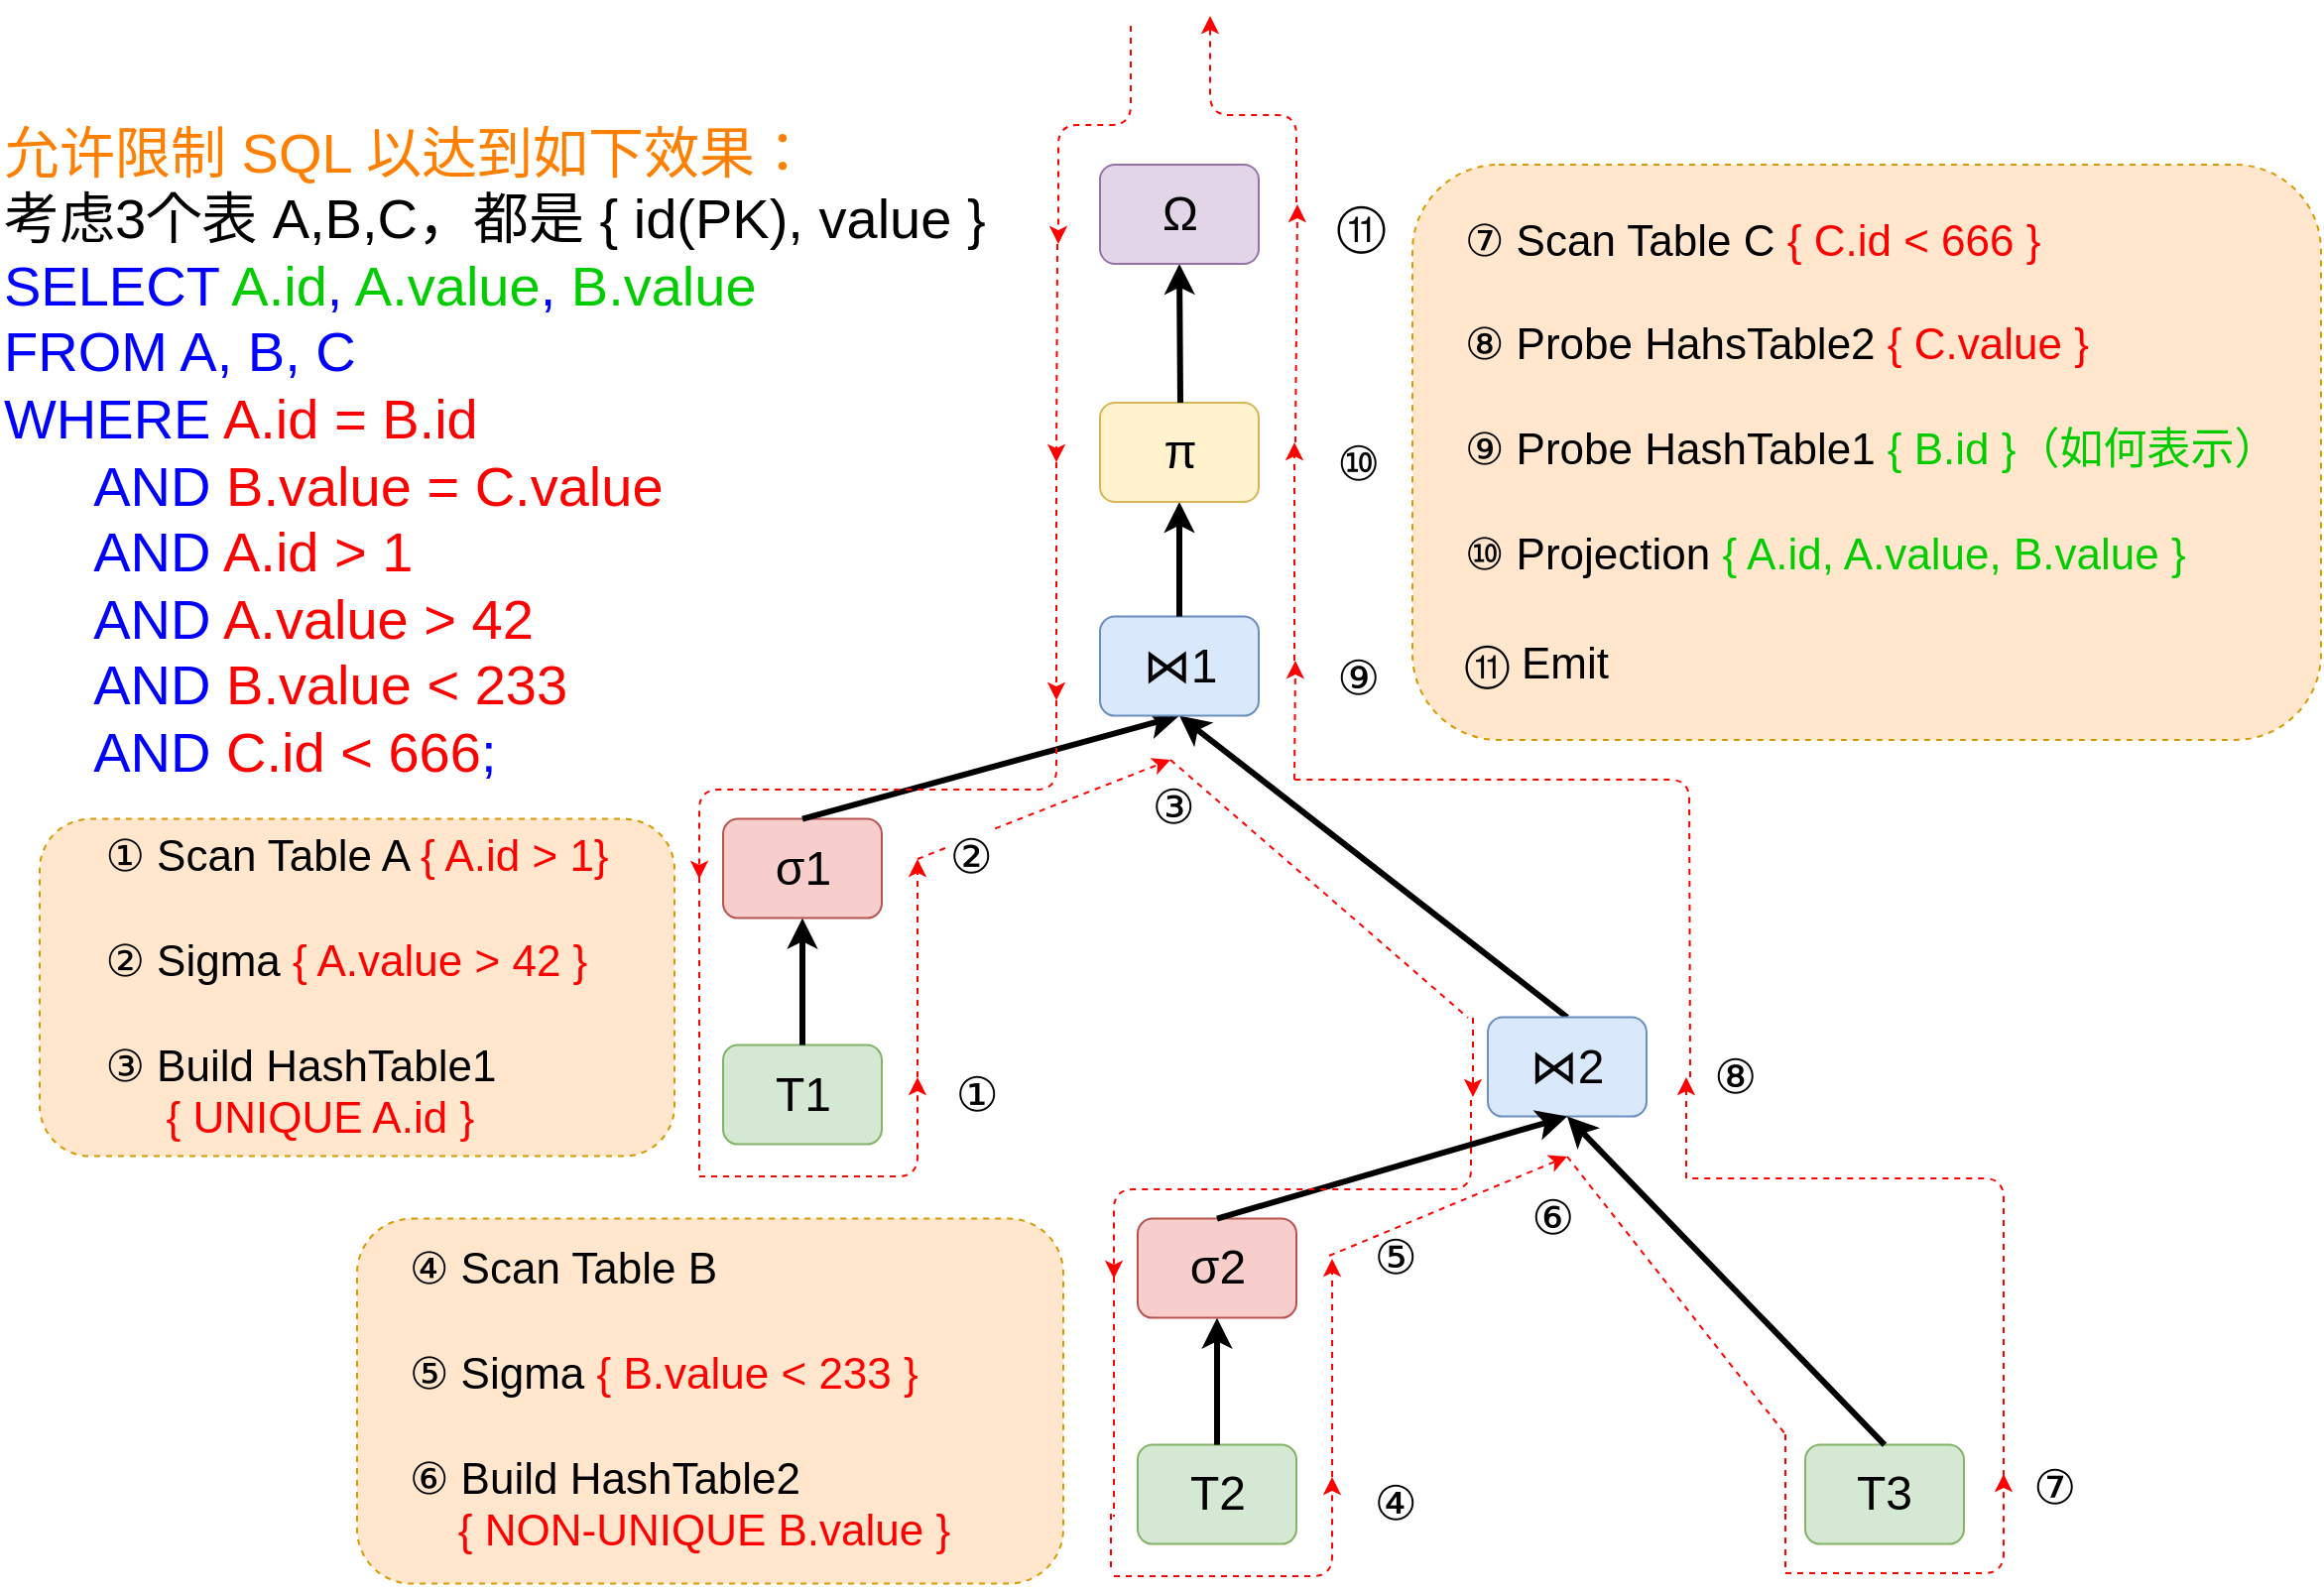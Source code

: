 <mxfile version="12.4.3" type="device" pages="1"><diagram id="1qQXFwB-nCmAJq8DSz90" name="Page-1"><mxGraphModel dx="1987" dy="775" grid="1" gridSize="10" guides="1" tooltips="1" connect="1" arrows="1" fold="1" page="1" pageScale="1" pageWidth="827" pageHeight="1169" math="0" shadow="0"><root><mxCell id="0"/><mxCell id="1" parent="0"/><mxCell id="R22NMAOBJNuN2Qcf_c4I-97" value="" style="edgeStyle=elbowEdgeStyle;elbow=horizontal;endArrow=classic;html=1;dashed=1;strokeColor=#FF0000;strokeWidth=1;fontSize=24;" edge="1" parent="1"><mxGeometry width="50" height="50" relative="1" as="geometry"><mxPoint x="382.5" y="860" as="sourcePoint"/><mxPoint x="492.5" y="810" as="targetPoint"/><Array as="points"><mxPoint x="492.5" y="840"/></Array></mxGeometry></mxCell><mxCell id="R22NMAOBJNuN2Qcf_c4I-98" value="&lt;span&gt;①&lt;/span&gt;" style="text;html=1;resizable=0;points=[];align=center;verticalAlign=middle;labelBackgroundColor=#ffffff;fontSize=24;" vertex="1" connectable="0" parent="R22NMAOBJNuN2Qcf_c4I-97"><mxGeometry x="0.824" y="-3" relative="1" as="geometry"><mxPoint x="26.5" y="-5.5" as="offset"/></mxGeometry></mxCell><mxCell id="R22NMAOBJNuN2Qcf_c4I-99" value="T1" style="rounded=1;whiteSpace=wrap;html=1;fillColor=#d5e8d4;strokeColor=#82b366;fontSize=24;" vertex="1" parent="1"><mxGeometry x="394.5" y="793.8" width="80" height="50" as="geometry"/></mxCell><mxCell id="R22NMAOBJNuN2Qcf_c4I-100" value="T3" style="rounded=1;whiteSpace=wrap;html=1;fillColor=#d5e8d4;strokeColor=#82b366;fontSize=24;" vertex="1" parent="1"><mxGeometry x="940" y="995.3" width="80" height="50" as="geometry"/></mxCell><mxCell id="R22NMAOBJNuN2Qcf_c4I-101" value="" style="rounded=0;orthogonalLoop=1;jettySize=auto;html=1;fontSize=24;strokeWidth=3;startArrow=classic;startFill=1;endArrow=none;endFill=0;" edge="1" parent="1" source="R22NMAOBJNuN2Qcf_c4I-102" target="R22NMAOBJNuN2Qcf_c4I-99"><mxGeometry relative="1" as="geometry"/></mxCell><mxCell id="R22NMAOBJNuN2Qcf_c4I-102" value="σ1" style="rounded=1;whiteSpace=wrap;html=1;fillColor=#f8cecc;strokeColor=#b85450;fontSize=24;" vertex="1" parent="1"><mxGeometry x="394.5" y="679.8" width="80" height="50" as="geometry"/></mxCell><mxCell id="R22NMAOBJNuN2Qcf_c4I-103" value="" style="rounded=0;orthogonalLoop=1;jettySize=auto;html=1;fontSize=24;entryX=0.5;entryY=0;entryDx=0;entryDy=0;strokeWidth=3;exitX=0.5;exitY=1;exitDx=0;exitDy=0;startArrow=classic;startFill=1;endArrow=none;endFill=0;" edge="1" parent="1" source="R22NMAOBJNuN2Qcf_c4I-105" target="R22NMAOBJNuN2Qcf_c4I-102"><mxGeometry relative="1" as="geometry"><mxPoint x="504.5" y="577.8" as="targetPoint"/></mxGeometry></mxCell><mxCell id="R22NMAOBJNuN2Qcf_c4I-104" value="" style="rounded=0;orthogonalLoop=1;jettySize=auto;html=1;fontSize=24;entryX=0.5;entryY=0;entryDx=0;entryDy=0;strokeWidth=3;exitX=0.5;exitY=1;exitDx=0;exitDy=0;startArrow=classic;startFill=1;endArrow=none;endFill=0;" edge="1" parent="1" source="R22NMAOBJNuN2Qcf_c4I-105" target="R22NMAOBJNuN2Qcf_c4I-127"><mxGeometry relative="1" as="geometry"><mxPoint x="628.5" y="618" as="sourcePoint"/><mxPoint x="744.5" y="577.8" as="targetPoint"/></mxGeometry></mxCell><mxCell id="R22NMAOBJNuN2Qcf_c4I-105" value="⋈1" style="rounded=1;whiteSpace=wrap;html=1;fillColor=#dae8fc;strokeColor=#6c8ebf;fontSize=24;" vertex="1" parent="1"><mxGeometry x="584.5" y="577.8" width="80" height="50" as="geometry"/></mxCell><mxCell id="R22NMAOBJNuN2Qcf_c4I-106" value="" style="rounded=0;orthogonalLoop=1;jettySize=auto;html=1;fontSize=24;strokeWidth=3;startArrow=classic;startFill=1;endArrow=none;endFill=0;" edge="1" parent="1" source="R22NMAOBJNuN2Qcf_c4I-107" target="R22NMAOBJNuN2Qcf_c4I-105"><mxGeometry relative="1" as="geometry"/></mxCell><mxCell id="R22NMAOBJNuN2Qcf_c4I-107" value="π" style="rounded=1;whiteSpace=wrap;html=1;fillColor=#fff2cc;strokeColor=#d6b656;fontSize=24;" vertex="1" parent="1"><mxGeometry x="584.5" y="470" width="80" height="50" as="geometry"/></mxCell><mxCell id="R22NMAOBJNuN2Qcf_c4I-108" value="&lt;font style=&quot;font-size: 22px&quot;&gt;&lt;span style=&quot;white-space: nowrap&quot;&gt;&amp;nbsp; &amp;nbsp; ⑦&amp;nbsp;&lt;/span&gt;Scan Table C &lt;font color=&quot;#ff0000&quot;&gt;{ C.id &amp;lt; 666 }&lt;/font&gt;&lt;span style=&quot;white-space: nowrap&quot;&gt;&lt;br&gt;&lt;/span&gt;&lt;/font&gt;&lt;div style=&quot;font-size: 22px&quot;&gt;&lt;font style=&quot;font-size: 22px&quot;&gt;&lt;br&gt;&lt;/font&gt;&lt;/div&gt;&lt;span style=&quot;white-space: nowrap ; font-size: 22px&quot;&gt;&lt;font style=&quot;font-size: 22px&quot;&gt;&amp;nbsp; &amp;nbsp; ⑧ Probe HahsTable2 &lt;font color=&quot;#ff0000&quot;&gt;{ C.value }&lt;/font&gt;&lt;br&gt;&lt;/font&gt;&lt;/span&gt;&lt;div style=&quot;font-size: 22px&quot;&gt;&lt;/div&gt;&lt;font style=&quot;font-size: 22px&quot;&gt;&lt;span style=&quot;white-space: nowrap&quot;&gt;&lt;br&gt;&amp;nbsp; &amp;nbsp; ⑨&amp;nbsp;&lt;/span&gt;Probe HashTable1 &lt;font color=&quot;#00cc00&quot;&gt;{ B.id }（如何表示）&lt;/font&gt;&lt;span style=&quot;white-space: nowrap&quot;&gt;&lt;br&gt;&lt;/span&gt;&lt;/font&gt;&lt;div style=&quot;font-size: 22px&quot;&gt;&lt;font style=&quot;font-size: 22px&quot;&gt;&lt;br&gt;&lt;/font&gt;&lt;/div&gt;&lt;font style=&quot;font-size: 22px&quot;&gt;&lt;span style=&quot;white-space: nowrap&quot;&gt;&lt;font style=&quot;font-size: 22px&quot;&gt;&amp;nbsp; &amp;nbsp; ⑩ Projection &lt;font color=&quot;#00cc00&quot;&gt;{ A.id, A.value, B.value }&lt;/font&gt;&lt;br&gt;&lt;/font&gt;&lt;/span&gt;&lt;span style=&quot;white-space: nowrap&quot;&gt;&lt;br&gt;&amp;nbsp; &amp;nbsp;&amp;nbsp;&lt;/span&gt;&lt;span style=&quot;white-space: nowrap&quot;&gt;⑪ Emit&lt;/span&gt;&lt;/font&gt;&lt;span style=&quot;font-size: 24px ; white-space: nowrap&quot;&gt;&lt;br&gt;&lt;/span&gt;" style="rounded=1;whiteSpace=wrap;html=1;dashed=1;fontSize=18;fillColor=#ffe6cc;strokeColor=#d79b00;align=left;" vertex="1" parent="1"><mxGeometry x="742" y="350" width="458" height="290" as="geometry"/></mxCell><mxCell id="R22NMAOBJNuN2Qcf_c4I-109" value="" style="rounded=0;orthogonalLoop=1;jettySize=auto;html=1;fontSize=24;strokeWidth=3;startArrow=classic;startFill=1;endArrow=none;endFill=0;exitX=0.5;exitY=1;exitDx=0;exitDy=0;" edge="1" parent="1" source="R22NMAOBJNuN2Qcf_c4I-154"><mxGeometry relative="1" as="geometry"><mxPoint x="624.5" y="410" as="sourcePoint"/><mxPoint x="625" y="470" as="targetPoint"/></mxGeometry></mxCell><mxCell id="R22NMAOBJNuN2Qcf_c4I-110" value="" style="elbow=vertical;endArrow=classic;html=1;dashed=1;strokeColor=#FF0000;strokeWidth=1;fontSize=24;" edge="1" parent="1"><mxGeometry width="50" height="50" relative="1" as="geometry"><mxPoint x="563" y="390" as="sourcePoint"/><mxPoint x="562.5" y="500" as="targetPoint"/></mxGeometry></mxCell><mxCell id="R22NMAOBJNuN2Qcf_c4I-111" value="" style="edgeStyle=elbowEdgeStyle;elbow=vertical;endArrow=classic;html=1;dashed=1;strokeColor=#FF0000;strokeWidth=1;fontSize=24;" edge="1" parent="1"><mxGeometry width="50" height="50" relative="1" as="geometry"><mxPoint x="562.5" y="500" as="sourcePoint"/><mxPoint x="562.5" y="620" as="targetPoint"/></mxGeometry></mxCell><mxCell id="R22NMAOBJNuN2Qcf_c4I-112" value="" style="edgeStyle=elbowEdgeStyle;elbow=vertical;endArrow=classic;html=1;dashed=1;strokeColor=#FF0000;strokeWidth=1;fontSize=24;" edge="1" parent="1"><mxGeometry width="50" height="50" relative="1" as="geometry"><mxPoint x="562.5" y="620" as="sourcePoint"/><mxPoint x="382.5" y="710" as="targetPoint"/></mxGeometry></mxCell><mxCell id="R22NMAOBJNuN2Qcf_c4I-113" value="" style="edgeStyle=elbowEdgeStyle;elbow=vertical;endArrow=none;html=1;dashed=1;strokeColor=#FF0000;strokeWidth=1;fontSize=24;endFill=0;" edge="1" parent="1"><mxGeometry width="50" height="50" relative="1" as="geometry"><mxPoint x="382.5" y="709" as="sourcePoint"/><mxPoint x="382.5" y="830" as="targetPoint"/></mxGeometry></mxCell><mxCell id="R22NMAOBJNuN2Qcf_c4I-114" value="" style="edgeStyle=elbowEdgeStyle;elbow=vertical;endArrow=none;html=1;dashed=1;strokeColor=#FF0000;strokeWidth=1;fontSize=24;endFill=0;" edge="1" parent="1"><mxGeometry width="50" height="50" relative="1" as="geometry"><mxPoint x="382.5" y="830" as="sourcePoint"/><mxPoint x="382.5" y="860" as="targetPoint"/></mxGeometry></mxCell><mxCell id="R22NMAOBJNuN2Qcf_c4I-115" value="" style="elbow=horizontal;endArrow=classic;html=1;dashed=1;strokeColor=#FF0000;strokeWidth=1;fontSize=24;" edge="1" parent="1"><mxGeometry width="50" height="50" relative="1" as="geometry"><mxPoint x="492.5" y="810" as="sourcePoint"/><mxPoint x="492.5" y="700" as="targetPoint"/></mxGeometry></mxCell><mxCell id="R22NMAOBJNuN2Qcf_c4I-116" value="" style="endArrow=classic;html=1;dashed=1;strokeColor=#FF0000;strokeWidth=1;fontSize=24;endFill=1;" edge="1" parent="1"><mxGeometry width="50" height="50" relative="1" as="geometry"><mxPoint x="492.5" y="700" as="sourcePoint"/><mxPoint x="620" y="650" as="targetPoint"/></mxGeometry></mxCell><mxCell id="R22NMAOBJNuN2Qcf_c4I-117" value="" style="elbow=horizontal;endArrow=classic;html=1;dashed=1;strokeColor=#FF0000;strokeWidth=1;fontSize=24;" edge="1" parent="1"><mxGeometry width="50" height="50" relative="1" as="geometry"><mxPoint x="772.5" y="780" as="sourcePoint"/><mxPoint x="772.5" y="820" as="targetPoint"/></mxGeometry></mxCell><mxCell id="R22NMAOBJNuN2Qcf_c4I-118" value="" style="edgeStyle=elbowEdgeStyle;elbow=horizontal;endArrow=none;html=1;dashed=1;strokeColor=#FF0000;strokeWidth=1;fontSize=24;endFill=0;" edge="1" parent="1"><mxGeometry width="50" height="50" relative="1" as="geometry"><mxPoint x="882" y="810" as="sourcePoint"/><mxPoint x="680" y="660" as="targetPoint"/><Array as="points"><mxPoint x="881.5" y="730"/></Array></mxGeometry></mxCell><mxCell id="R22NMAOBJNuN2Qcf_c4I-119" value="" style="elbow=horizontal;endArrow=classic;html=1;dashed=1;strokeColor=#FF0000;strokeWidth=1;fontSize=24;" edge="1" parent="1"><mxGeometry width="50" height="50" relative="1" as="geometry"><mxPoint x="682.5" y="660" as="sourcePoint"/><mxPoint x="683" y="600" as="targetPoint"/></mxGeometry></mxCell><mxCell id="R22NMAOBJNuN2Qcf_c4I-120" value="" style="elbow=horizontal;endArrow=classic;html=1;dashed=1;strokeColor=#FF0000;strokeWidth=1;fontSize=24;" edge="1" parent="1"><mxGeometry width="50" height="50" relative="1" as="geometry"><mxPoint x="682.5" y="600" as="sourcePoint"/><mxPoint x="682.5" y="490" as="targetPoint"/></mxGeometry></mxCell><mxCell id="R22NMAOBJNuN2Qcf_c4I-121" value="" style="elbow=horizontal;endArrow=classic;html=1;dashed=1;strokeColor=#FF0000;strokeWidth=1;fontSize=24;" edge="1" parent="1"><mxGeometry width="50" height="50" relative="1" as="geometry"><mxPoint x="683" y="490" as="sourcePoint"/><mxPoint x="684" y="370" as="targetPoint"/></mxGeometry></mxCell><mxCell id="R22NMAOBJNuN2Qcf_c4I-122" value="②&lt;br&gt;" style="text;html=1;resizable=0;points=[];align=center;verticalAlign=middle;labelBackgroundColor=#ffffff;fontSize=24;" vertex="1" connectable="0" parent="1"><mxGeometry x="502.5" y="704.618" as="geometry"><mxPoint x="16" y="-5.5" as="offset"/></mxGeometry></mxCell><mxCell id="R22NMAOBJNuN2Qcf_c4I-123" value="③&lt;br&gt;" style="text;html=1;resizable=0;points=[];align=center;verticalAlign=middle;labelBackgroundColor=#ffffff;fontSize=24;" vertex="1" connectable="0" parent="1"><mxGeometry x="599.5" y="679.618" as="geometry"><mxPoint x="21" y="-5.5" as="offset"/></mxGeometry></mxCell><mxCell id="R22NMAOBJNuN2Qcf_c4I-124" value="⑤&lt;br&gt;" style="text;html=1;resizable=0;points=[];align=center;verticalAlign=middle;labelBackgroundColor=#ffffff;fontSize=24;" vertex="1" connectable="0" parent="1"><mxGeometry x="712" y="906.118" as="geometry"><mxPoint x="21" y="-5.5" as="offset"/></mxGeometry></mxCell><mxCell id="R22NMAOBJNuN2Qcf_c4I-125" value="④&lt;br&gt;" style="text;html=1;resizable=0;points=[];align=center;verticalAlign=middle;labelBackgroundColor=#ffffff;fontSize=24;" vertex="1" connectable="0" parent="1"><mxGeometry x="712" y="1030.118" as="geometry"><mxPoint x="21" y="-5.5" as="offset"/></mxGeometry></mxCell><mxCell id="R22NMAOBJNuN2Qcf_c4I-127" value="⋈2" style="rounded=1;whiteSpace=wrap;html=1;fillColor=#dae8fc;strokeColor=#6c8ebf;fontSize=24;" vertex="1" parent="1"><mxGeometry x="780" y="779.8" width="80" height="50" as="geometry"/></mxCell><mxCell id="R22NMAOBJNuN2Qcf_c4I-128" value="" style="rounded=0;orthogonalLoop=1;jettySize=auto;html=1;fontSize=24;entryX=0.5;entryY=0;entryDx=0;entryDy=0;strokeWidth=3;exitX=0.5;exitY=1;exitDx=0;exitDy=0;startArrow=classic;startFill=1;endArrow=none;endFill=0;" edge="1" parent="1" source="R22NMAOBJNuN2Qcf_c4I-127" target="R22NMAOBJNuN2Qcf_c4I-100"><mxGeometry relative="1" as="geometry"><mxPoint x="820" y="843.8" as="sourcePoint"/><mxPoint x="1015.5" y="995.8" as="targetPoint"/></mxGeometry></mxCell><mxCell id="R22NMAOBJNuN2Qcf_c4I-129" value="" style="edgeStyle=elbowEdgeStyle;elbow=horizontal;endArrow=classic;html=1;dashed=1;strokeColor=#FF0000;strokeWidth=1;fontSize=24;" edge="1" parent="1"><mxGeometry width="50" height="50" relative="1" as="geometry"><mxPoint x="591.5" y="1061.5" as="sourcePoint"/><mxPoint x="701.5" y="1011.5" as="targetPoint"/><Array as="points"><mxPoint x="701.5" y="1041.5"/></Array></mxGeometry></mxCell><mxCell id="R22NMAOBJNuN2Qcf_c4I-130" value="T2" style="rounded=1;whiteSpace=wrap;html=1;fillColor=#d5e8d4;strokeColor=#82b366;fontSize=24;" vertex="1" parent="1"><mxGeometry x="603.5" y="995.3" width="80" height="50" as="geometry"/></mxCell><mxCell id="R22NMAOBJNuN2Qcf_c4I-131" value="" style="rounded=0;orthogonalLoop=1;jettySize=auto;html=1;fontSize=24;strokeWidth=3;startArrow=classic;startFill=1;endArrow=none;endFill=0;" edge="1" parent="1" source="R22NMAOBJNuN2Qcf_c4I-132" target="R22NMAOBJNuN2Qcf_c4I-130"><mxGeometry relative="1" as="geometry"/></mxCell><mxCell id="R22NMAOBJNuN2Qcf_c4I-132" value="σ2" style="rounded=1;whiteSpace=wrap;html=1;fillColor=#f8cecc;strokeColor=#b85450;fontSize=24;" vertex="1" parent="1"><mxGeometry x="603.5" y="881.3" width="80" height="50" as="geometry"/></mxCell><mxCell id="R22NMAOBJNuN2Qcf_c4I-133" value="" style="rounded=0;orthogonalLoop=1;jettySize=auto;html=1;fontSize=24;entryX=0.5;entryY=0;entryDx=0;entryDy=0;strokeWidth=3;exitX=0.5;exitY=1;exitDx=0;exitDy=0;startArrow=classic;startFill=1;endArrow=none;endFill=0;" edge="1" parent="1" source="R22NMAOBJNuN2Qcf_c4I-127" target="R22NMAOBJNuN2Qcf_c4I-132"><mxGeometry relative="1" as="geometry"><mxPoint x="700" y="787.8" as="targetPoint"/><mxPoint x="820" y="837.8" as="sourcePoint"/></mxGeometry></mxCell><mxCell id="R22NMAOBJNuN2Qcf_c4I-134" value="" style="edgeStyle=elbowEdgeStyle;elbow=vertical;endArrow=classic;html=1;dashed=1;strokeColor=#FF0000;strokeWidth=1;fontSize=24;" edge="1" parent="1"><mxGeometry width="50" height="50" relative="1" as="geometry"><mxPoint x="771.5" y="821.5" as="sourcePoint"/><mxPoint x="591.5" y="911.5" as="targetPoint"/></mxGeometry></mxCell><mxCell id="R22NMAOBJNuN2Qcf_c4I-135" value="" style="edgeStyle=elbowEdgeStyle;elbow=vertical;endArrow=none;html=1;dashed=1;strokeColor=#FF0000;strokeWidth=1;fontSize=24;endFill=0;" edge="1" parent="1"><mxGeometry width="50" height="50" relative="1" as="geometry"><mxPoint x="591.5" y="910.5" as="sourcePoint"/><mxPoint x="591.5" y="1031.5" as="targetPoint"/></mxGeometry></mxCell><mxCell id="R22NMAOBJNuN2Qcf_c4I-136" value="" style="elbow=horizontal;endArrow=classic;html=1;dashed=1;strokeColor=#FF0000;strokeWidth=1;fontSize=24;" edge="1" parent="1"><mxGeometry width="50" height="50" relative="1" as="geometry"><mxPoint x="701.5" y="1011.5" as="sourcePoint"/><mxPoint x="701.5" y="901.5" as="targetPoint"/></mxGeometry></mxCell><mxCell id="R22NMAOBJNuN2Qcf_c4I-137" value="" style="elbow=vertical;endArrow=none;html=1;dashed=1;strokeColor=#FF0000;strokeWidth=1;fontSize=24;endFill=0;" edge="1" parent="1"><mxGeometry width="50" height="50" relative="1" as="geometry"><mxPoint x="590" y="1030" as="sourcePoint"/><mxPoint x="590" y="1060" as="targetPoint"/></mxGeometry></mxCell><mxCell id="R22NMAOBJNuN2Qcf_c4I-138" value="" style="endArrow=none;html=1;dashed=1;strokeColor=#FF0000;strokeWidth=1;fontSize=24;endFill=0;" edge="1" parent="1"><mxGeometry width="50" height="50" relative="1" as="geometry"><mxPoint x="620" y="650" as="sourcePoint"/><mxPoint x="770" y="780" as="targetPoint"/></mxGeometry></mxCell><mxCell id="R22NMAOBJNuN2Qcf_c4I-140" value="" style="elbow=horizontal;endArrow=classic;html=1;dashed=1;strokeColor=#FF0000;strokeWidth=1;fontSize=24;" edge="1" parent="1"><mxGeometry width="50" height="50" relative="1" as="geometry"><mxPoint x="700" y="900" as="sourcePoint"/><mxPoint x="820" y="850" as="targetPoint"/></mxGeometry></mxCell><mxCell id="R22NMAOBJNuN2Qcf_c4I-141" value="" style="elbow=horizontal;endArrow=none;html=1;dashed=1;strokeColor=#FF0000;strokeWidth=1;fontSize=24;endFill=0;" edge="1" parent="1"><mxGeometry width="50" height="50" relative="1" as="geometry"><mxPoint x="820" y="850" as="sourcePoint"/><mxPoint x="930" y="990" as="targetPoint"/></mxGeometry></mxCell><mxCell id="R22NMAOBJNuN2Qcf_c4I-142" value="" style="elbow=horizontal;endArrow=none;html=1;dashed=1;strokeColor=#FF0000;strokeWidth=1;fontSize=24;endFill=0;" edge="1" parent="1"><mxGeometry width="50" height="50" relative="1" as="geometry"><mxPoint x="930" y="990" as="sourcePoint"/><mxPoint x="930" y="1030" as="targetPoint"/></mxGeometry></mxCell><mxCell id="R22NMAOBJNuN2Qcf_c4I-143" value="" style="edgeStyle=elbowEdgeStyle;elbow=horizontal;endArrow=classic;html=1;dashed=1;strokeColor=#FF0000;strokeWidth=1;fontSize=24;" edge="1" parent="1"><mxGeometry width="50" height="50" relative="1" as="geometry"><mxPoint x="930" y="1060" as="sourcePoint"/><mxPoint x="1040" y="1010" as="targetPoint"/><Array as="points"><mxPoint x="1040" y="1040"/></Array></mxGeometry></mxCell><mxCell id="R22NMAOBJNuN2Qcf_c4I-144" value="" style="edgeStyle=elbowEdgeStyle;elbow=vertical;endArrow=none;html=1;dashed=1;strokeColor=#FF0000;strokeWidth=1;fontSize=24;endFill=0;" edge="1" parent="1"><mxGeometry width="50" height="50" relative="1" as="geometry"><mxPoint x="930" y="1030" as="sourcePoint"/><mxPoint x="930" y="1060" as="targetPoint"/></mxGeometry></mxCell><mxCell id="R22NMAOBJNuN2Qcf_c4I-145" value="&lt;font style=&quot;font-size: 24px&quot;&gt;⑥&lt;/font&gt;" style="text;html=1;" vertex="1" parent="1"><mxGeometry x="800" y="860" width="40" height="30" as="geometry"/></mxCell><mxCell id="R22NMAOBJNuN2Qcf_c4I-146" value="" style="edgeStyle=elbowEdgeStyle;elbow=horizontal;endArrow=none;html=1;dashed=1;strokeColor=#FF0000;strokeWidth=1;fontSize=24;endFill=0;" edge="1" parent="1"><mxGeometry width="50" height="50" relative="1" as="geometry"><mxPoint x="1040" y="1011" as="sourcePoint"/><mxPoint x="880" y="861" as="targetPoint"/><Array as="points"><mxPoint x="1040" y="910"/></Array></mxGeometry></mxCell><mxCell id="R22NMAOBJNuN2Qcf_c4I-147" value="" style="elbow=horizontal;endArrow=classic;html=1;dashed=1;strokeColor=#FF0000;strokeWidth=1;fontSize=24;" edge="1" parent="1"><mxGeometry width="50" height="50" relative="1" as="geometry"><mxPoint x="880" y="861" as="sourcePoint"/><mxPoint x="880" y="810" as="targetPoint"/></mxGeometry></mxCell><mxCell id="R22NMAOBJNuN2Qcf_c4I-148" value="&lt;font style=&quot;font-size: 24px&quot;&gt;⑦&lt;/font&gt;" style="text;html=1;" vertex="1" parent="1"><mxGeometry x="1052.5" y="995.5" width="40" height="30" as="geometry"/></mxCell><mxCell id="R22NMAOBJNuN2Qcf_c4I-149" value="&lt;font style=&quot;font-size: 24px&quot;&gt;⑧&lt;/font&gt;" style="text;html=1;" vertex="1" parent="1"><mxGeometry x="892" y="789" width="40" height="30" as="geometry"/></mxCell><mxCell id="R22NMAOBJNuN2Qcf_c4I-150" value="&lt;font style=&quot;font-size: 24px&quot;&gt;⑨&lt;/font&gt;" style="text;html=1;" vertex="1" parent="1"><mxGeometry x="702" y="588" width="40" height="30" as="geometry"/></mxCell><mxCell id="R22NMAOBJNuN2Qcf_c4I-151" value="&lt;font style=&quot;font-size: 24px&quot;&gt;⑩&lt;/font&gt;" style="text;html=1;" vertex="1" parent="1"><mxGeometry x="702" y="480" width="40" height="30" as="geometry"/></mxCell><mxCell id="R22NMAOBJNuN2Qcf_c4I-152" value="&lt;div style=&quot;text-align: left ; font-size: 22px&quot;&gt;&lt;font style=&quot;font-size: 22px&quot;&gt;① Scan Table A &lt;font color=&quot;#ff0000&quot;&gt;{ A.id &amp;gt; 1}&lt;/font&gt;&lt;/font&gt;&lt;/div&gt;&lt;div style=&quot;text-align: left ; font-size: 22px&quot;&gt;&lt;font style=&quot;font-size: 22px&quot;&gt;&lt;br&gt;&lt;/font&gt;&lt;/div&gt;&lt;div style=&quot;text-align: left ; font-size: 22px&quot;&gt;&lt;font style=&quot;font-size: 22px&quot;&gt;② Sigma &lt;font color=&quot;#ff0000&quot;&gt;{ A.value &amp;gt; 42 }&lt;/font&gt;&lt;/font&gt;&lt;/div&gt;&lt;div style=&quot;text-align: left ; font-size: 22px&quot;&gt;&lt;font style=&quot;font-size: 22px&quot;&gt;&lt;br&gt;&lt;/font&gt;&lt;/div&gt;&lt;div style=&quot;text-align: left ; font-size: 22px&quot;&gt;&lt;font style=&quot;font-size: 22px&quot;&gt;③ Build HashTable1&lt;/font&gt;&lt;/div&gt;&lt;div style=&quot;text-align: left ; font-size: 22px&quot;&gt;&lt;font style=&quot;font-size: 22px&quot;&gt;&amp;nbsp; &amp;nbsp; &amp;nbsp;&lt;font color=&quot;#ff0000&quot;&gt;{ UNIQUE A.id }&lt;/font&gt;&lt;/font&gt;&lt;/div&gt;" style="rounded=1;whiteSpace=wrap;html=1;dashed=1;fontSize=18;fillColor=#ffe6cc;strokeColor=#d79b00;" vertex="1" parent="1"><mxGeometry x="50" y="679.8" width="320" height="170" as="geometry"/></mxCell><mxCell id="R22NMAOBJNuN2Qcf_c4I-153" value="&lt;font style=&quot;font-size: 22px&quot;&gt;&lt;span style=&quot;white-space: nowrap&quot;&gt;&amp;nbsp; &amp;nbsp; ④&amp;nbsp;&lt;/span&gt;Scan Table B&lt;span style=&quot;white-space: nowrap&quot;&gt;&lt;br&gt;&lt;/span&gt;&lt;/font&gt;&lt;div style=&quot;font-size: 22px&quot;&gt;&lt;font style=&quot;font-size: 22px&quot;&gt;&lt;br&gt;&lt;/font&gt;&lt;/div&gt;&lt;font style=&quot;font-size: 22px&quot;&gt;&lt;span style=&quot;white-space: nowrap&quot;&gt;&amp;nbsp; &amp;nbsp; ⑤&amp;nbsp;&lt;/span&gt;Sigma &lt;font color=&quot;#ff0000&quot; style=&quot;font-size: 22px&quot;&gt;{ B.value &amp;lt; 233 }&lt;span style=&quot;white-space: nowrap&quot;&gt;&lt;br&gt;&lt;/span&gt;&lt;/font&gt;&lt;/font&gt;&lt;div style=&quot;font-size: 22px&quot;&gt;&lt;font style=&quot;font-size: 22px&quot;&gt;&lt;br&gt;&lt;/font&gt;&lt;/div&gt;&lt;font style=&quot;font-size: 22px&quot;&gt;&lt;span style=&quot;white-space: nowrap&quot;&gt;&amp;nbsp; &amp;nbsp; ⑥&amp;nbsp;&lt;/span&gt;Build HashTable2&lt;br&gt;&lt;/font&gt;&lt;span style=&quot;white-space: nowrap ; font-size: 22px&quot;&gt;&lt;font style=&quot;font-size: 22px&quot;&gt;&amp;nbsp; &amp;nbsp; &amp;nbsp; &amp;nbsp; &lt;font color=&quot;#ff0000&quot; style=&quot;font-size: 22px&quot;&gt;{ NON-UNIQUE B.value }&lt;/font&gt;&lt;/font&gt;&lt;br&gt;&lt;/span&gt;" style="rounded=1;whiteSpace=wrap;html=1;dashed=1;fontSize=18;fillColor=#ffe6cc;strokeColor=#d79b00;align=left;" vertex="1" parent="1"><mxGeometry x="210" y="881.3" width="356" height="184" as="geometry"/></mxCell><mxCell id="R22NMAOBJNuN2Qcf_c4I-154" value="Ω" style="rounded=1;whiteSpace=wrap;html=1;fillColor=#e1d5e7;strokeColor=#9673a6;fontSize=24;" vertex="1" parent="1"><mxGeometry x="584.5" y="350" width="80" height="50" as="geometry"/></mxCell><mxCell id="R22NMAOBJNuN2Qcf_c4I-155" value="" style="endArrow=classic;html=1;dashed=1;strokeColor=#FF0000;strokeWidth=1;fontSize=24;edgeStyle=elbowEdgeStyle;elbow=vertical;" edge="1" parent="1"><mxGeometry width="50" height="50" relative="1" as="geometry"><mxPoint x="600" y="280" as="sourcePoint"/><mxPoint x="563.5" y="390" as="targetPoint"/><Array as="points"><mxPoint x="590" y="330"/></Array></mxGeometry></mxCell><mxCell id="R22NMAOBJNuN2Qcf_c4I-156" value="" style="edgeStyle=elbowEdgeStyle;elbow=vertical;endArrow=classic;html=1;dashed=1;strokeColor=#FF0000;strokeWidth=1;fontSize=24;" edge="1" parent="1"><mxGeometry width="50" height="50" relative="1" as="geometry"><mxPoint x="683.5" y="375" as="sourcePoint"/><mxPoint x="640" y="275" as="targetPoint"/></mxGeometry></mxCell><mxCell id="R22NMAOBJNuN2Qcf_c4I-157" value="&lt;font style=&quot;font-size: 24px&quot;&gt;⑪&lt;/font&gt;" style="text;html=1;" vertex="1" parent="1"><mxGeometry x="702" y="360" width="40" height="30" as="geometry"/></mxCell><mxCell id="R22NMAOBJNuN2Qcf_c4I-158" value="&lt;font style=&quot;font-size: 28px&quot;&gt;&lt;font color=&quot;#ff8000&quot;&gt;允许限制 SQL 以达到如下效果：&lt;br&gt;&lt;/font&gt;考虑3个表 A,B,C，都是 { id(PK), value }&lt;br&gt;&lt;font color=&quot;#0000ff&quot;&gt;SELECT &lt;/font&gt;&lt;font color=&quot;#00cc00&quot;&gt;A.id&lt;/font&gt;&lt;font color=&quot;#0000ff&quot;&gt;, &lt;/font&gt;&lt;font color=&quot;#00cc00&quot;&gt;A.value&lt;/font&gt;&lt;font color=&quot;#0000ff&quot;&gt;, &lt;/font&gt;&lt;font color=&quot;#00cc00&quot;&gt;B.value&lt;/font&gt;&lt;br&gt;&lt;font color=&quot;#0000ff&quot;&gt;FROM A, B, C&lt;/font&gt;&lt;br&gt;&lt;font color=&quot;#0000ff&quot;&gt;WHERE &lt;/font&gt;&lt;font color=&quot;#ff0000&quot;&gt;A.id = B.id&lt;/font&gt;&lt;br&gt;&lt;font color=&quot;#0000ff&quot;&gt;&amp;nbsp; &amp;nbsp; &amp;nbsp; AND &lt;/font&gt;&lt;font color=&quot;#ff0000&quot;&gt;B.value = C.value&lt;/font&gt;&lt;br&gt;&lt;font color=&quot;#0000ff&quot;&gt;&amp;nbsp; &amp;nbsp; &amp;nbsp; AND &lt;/font&gt;&lt;font color=&quot;#ff0000&quot;&gt;A.id &amp;gt; 1&lt;/font&gt;&lt;br&gt;&lt;font color=&quot;#0000ff&quot;&gt;&amp;nbsp; &amp;nbsp; &amp;nbsp; AND &lt;/font&gt;&lt;font color=&quot;#ff0000&quot;&gt;A.value &amp;gt; 42&lt;/font&gt;&lt;br&gt;&lt;font color=&quot;#0000ff&quot;&gt;&amp;nbsp; &amp;nbsp; &amp;nbsp; AND &lt;/font&gt;&lt;font color=&quot;#ff0000&quot;&gt;B.value &amp;lt; 233&lt;/font&gt;&lt;br&gt;&lt;font color=&quot;#0000ff&quot;&gt;&amp;nbsp; &amp;nbsp; &amp;nbsp; AND &lt;/font&gt;&lt;font color=&quot;#ff0000&quot;&gt;C.id &amp;lt; 666&lt;/font&gt;&lt;font color=&quot;#0000ff&quot;&gt;;&lt;/font&gt;&lt;br&gt;&lt;/font&gt;" style="text;html=1;strokeColor=none;fillColor=none;align=left;verticalAlign=middle;whiteSpace=wrap;rounded=0;" vertex="1" parent="1"><mxGeometry x="30" y="310" width="520" height="369.62" as="geometry"/></mxCell></root></mxGraphModel></diagram></mxfile>